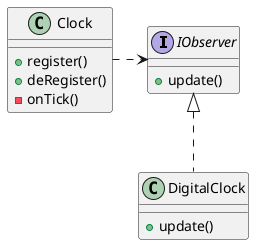 @startuml Observer_ClassDiagram

interface IObserver {
	+update()
}

class DigitalClock implements IObserver {
	+update()
}

class Clock {
	+register()
	+deRegister()
	-onTick()
}

Clock .> IObserver

@enduml